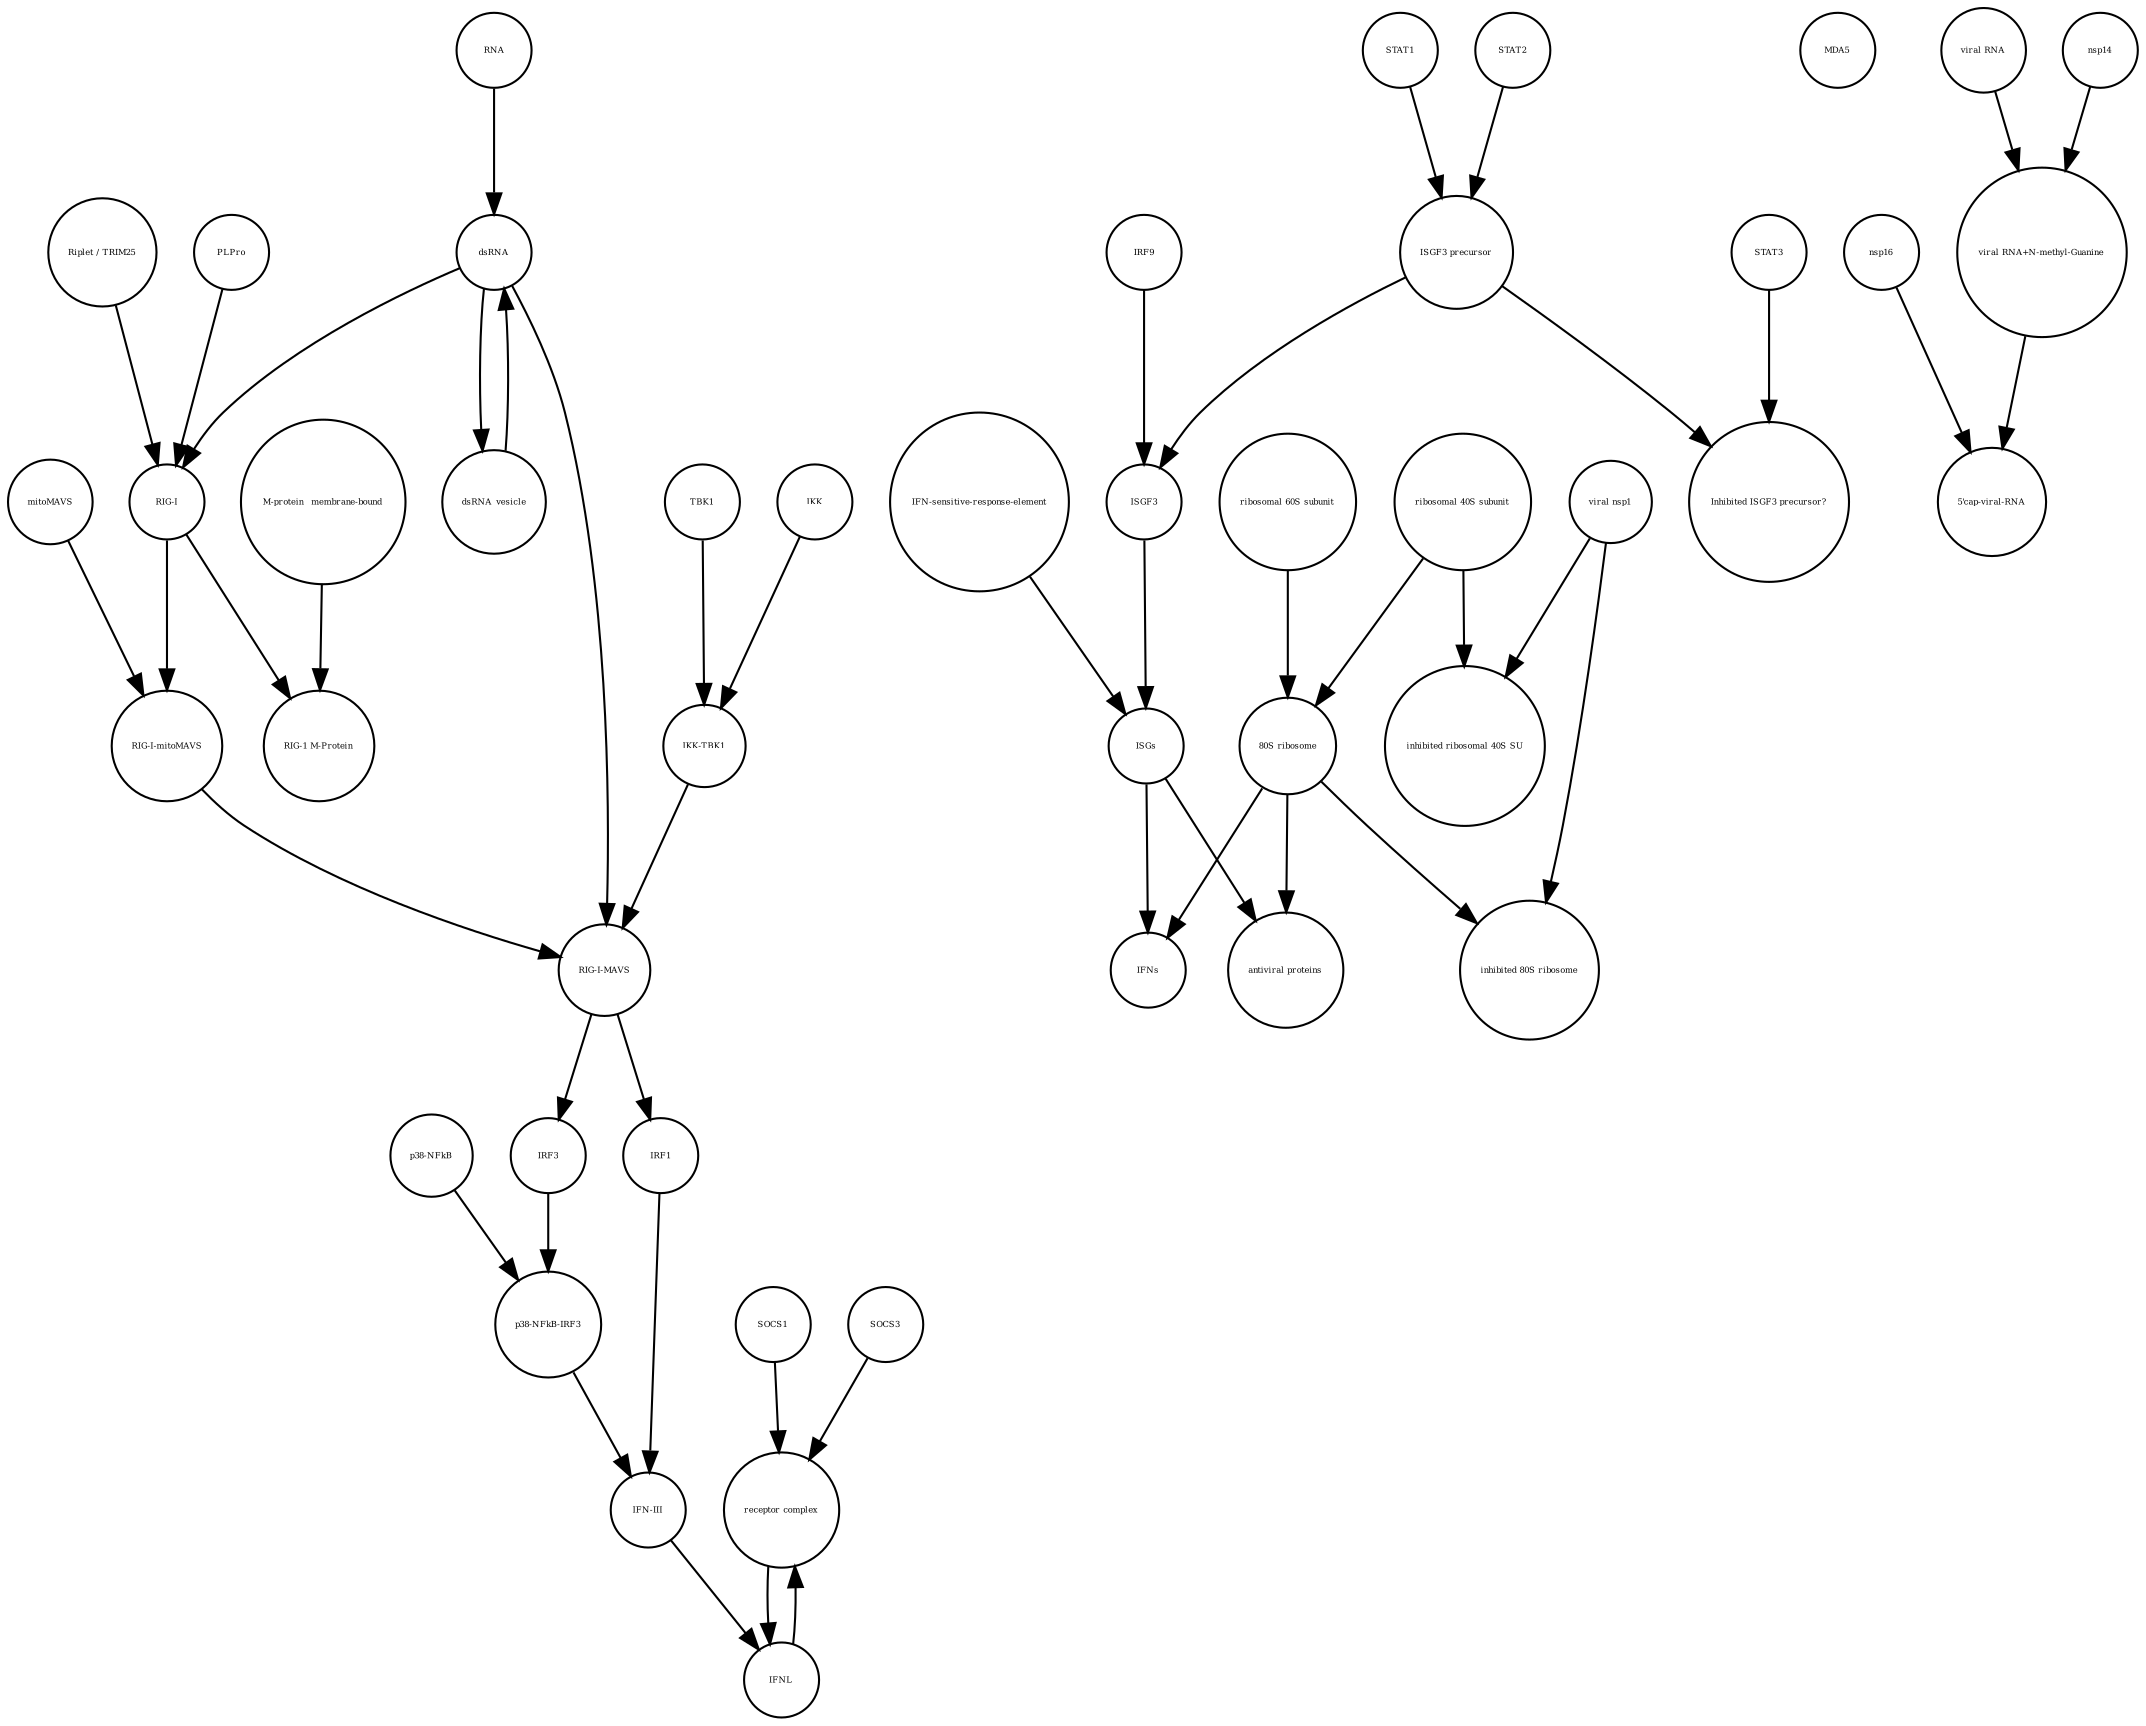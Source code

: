 strict digraph  {
"receptor complex" [annotation="", bipartite=0, cls=complex, fontsize=4, label="receptor complex", shape=circle];
SOCS1 [annotation="", bipartite=0, cls=macromolecule, fontsize=4, label=SOCS1, shape=circle];
dsRNA [annotation="", bipartite=0, cls="nucleic acid feature", fontsize=4, label=dsRNA, shape=circle];
"antiviral proteins" [annotation="", bipartite=0, cls=macromolecule, fontsize=4, label="antiviral proteins", shape=circle];
MDA5 [annotation="", bipartite=0, cls=macromolecule, fontsize=4, label=MDA5, shape=circle];
"IFN-sensitive-response-element" [annotation="", bipartite=0, cls="nucleic acid feature", fontsize=4, label="IFN-sensitive-response-element", shape=circle];
"viral RNA+N-methyl-Guanine" [annotation="", bipartite=0, cls="nucleic acid feature", fontsize=4, label="viral RNA+N-methyl-Guanine", shape=circle];
"p38-NFkB" [annotation="", bipartite=0, cls=complex, fontsize=4, label="p38-NFkB", shape=circle];
STAT1 [annotation="", bipartite=0, cls=macromolecule, fontsize=4, label=STAT1, shape=circle];
"inhibited 80S ribosome" [annotation="", bipartite=0, cls=complex, fontsize=4, label="inhibited 80S ribosome", shape=circle];
"viral RNA" [annotation="", bipartite=0, cls="nucleic acid feature", fontsize=4, label="viral RNA", shape=circle];
mitoMAVS [annotation="", bipartite=0, cls=macromolecule, fontsize=4, label=mitoMAVS, shape=circle];
IRF1 [annotation="", bipartite=0, cls=macromolecule, fontsize=4, label=IRF1, shape=circle];
"viral nsp1" [annotation="", bipartite=0, cls=macromolecule, fontsize=4, label="viral nsp1", shape=circle];
IRF3 [annotation="", bipartite=0, cls=macromolecule, fontsize=4, label=IRF3, shape=circle];
"Inhibited ISGF3 precursor?" [annotation="", bipartite=0, cls=complex, fontsize=4, label="Inhibited ISGF3 precursor?", shape=circle];
"ISGF3 precursor" [annotation="", bipartite=0, cls=complex, fontsize=4, label="ISGF3 precursor", shape=circle];
"Riplet / TRIM25" [annotation="", bipartite=0, cls=macromolecule, fontsize=4, label="Riplet / TRIM25", shape=circle];
STAT3 [annotation="", bipartite=0, cls=macromolecule, fontsize=4, label=STAT3, shape=circle];
ISGs [annotation="", bipartite=0, cls="nucleic acid feature", fontsize=4, label=ISGs, shape=circle];
"RIG-I-mitoMAVS" [annotation="", bipartite=0, cls=complex, fontsize=4, label="RIG-I-mitoMAVS", shape=circle];
SOCS3 [annotation="", bipartite=0, cls=macromolecule, fontsize=4, label=SOCS3, shape=circle];
"inhibited ribosomal 40S SU" [annotation="urn_miriam_doi_10.1101%2F2020.05.18.102467", bipartite=0, cls=complex, fontsize=4, label="inhibited ribosomal 40S SU", shape=circle];
"RIG-1 M-Protein" [annotation="", bipartite=0, cls=complex, fontsize=4, label="RIG-1 M-Protein", shape=circle];
PLPro [annotation="", bipartite=0, cls=macromolecule, fontsize=4, label=PLPro, shape=circle];
"ribosomal 40S subunit" [annotation="", bipartite=0, cls=complex, fontsize=4, label="ribosomal 40S subunit", shape=circle];
ISGF3 [annotation="", bipartite=0, cls=complex, fontsize=4, label=ISGF3, shape=circle];
"80S ribosome" [annotation="", bipartite=0, cls=complex, fontsize=4, label="80S ribosome", shape=circle];
"IFN-III" [annotation="", bipartite=0, cls=macromolecule, fontsize=4, label="IFN-III", shape=circle];
"RIG-I" [annotation="", bipartite=0, cls=macromolecule, fontsize=4, label="RIG-I", shape=circle];
dsRNA_vesicle [annotation="", bipartite=0, cls="nucleic acid feature", fontsize=4, label=dsRNA_vesicle, shape=circle];
"5'cap-viral-RNA" [annotation="", bipartite=0, cls="nucleic acid feature", fontsize=4, label="5'cap-viral-RNA", shape=circle];
nsp16 [annotation="", bipartite=0, cls=macromolecule, fontsize=4, label=nsp16, shape=circle];
TBK1 [annotation="", bipartite=0, cls=macromolecule, fontsize=4, label=TBK1, shape=circle];
STAT2 [annotation="", bipartite=0, cls=macromolecule, fontsize=4, label=STAT2, shape=circle];
IRF9 [annotation="", bipartite=0, cls=macromolecule, fontsize=4, label=IRF9, shape=circle];
IFNL [annotation="", bipartite=0, cls=macromolecule, fontsize=4, label=IFNL, shape=circle];
IKK [annotation="", bipartite=0, cls=macromolecule, fontsize=4, label=IKK, shape=circle];
"IKK-TBK1" [annotation="", bipartite=0, cls=complex, fontsize=4, label="IKK-TBK1", shape=circle];
RNA [annotation="", bipartite=0, cls="nucleic acid feature", fontsize=4, label=RNA, shape=circle];
"ribosomal 60S subunit" [annotation="", bipartite=0, cls=complex, fontsize=4, label="ribosomal 60S subunit", shape=circle];
"M-protein_ membrane-bound" [annotation="", bipartite=0, cls=macromolecule, fontsize=4, label="M-protein_ membrane-bound", shape=circle];
"RIG-I-MAVS" [annotation="", bipartite=0, cls=complex, fontsize=4, label="RIG-I-MAVS", shape=circle];
IFNs [annotation="", bipartite=0, cls=macromolecule, fontsize=4, label=IFNs, shape=circle];
"p38-NFkB-IRF3" [annotation="", bipartite=0, cls=complex, fontsize=4, label="p38-NFkB-IRF3", shape=circle];
nsp14 [annotation="", bipartite=0, cls=macromolecule, fontsize=4, label=nsp14, shape=circle];
"receptor complex" -> IFNL  [annotation="", interaction_type=production];
SOCS1 -> "receptor complex"  [annotation="", interaction_type=production];
dsRNA -> "RIG-I-MAVS"  [annotation="", interaction_type="necessary stimulation"];
dsRNA -> dsRNA_vesicle  [annotation="", interaction_type=production];
dsRNA -> "RIG-I"  [annotation="", interaction_type="necessary stimulation"];
"IFN-sensitive-response-element" -> ISGs  [annotation="", interaction_type=production];
"viral RNA+N-methyl-Guanine" -> "5'cap-viral-RNA"  [annotation="", interaction_type=production];
"p38-NFkB" -> "p38-NFkB-IRF3"  [annotation="", interaction_type=production];
STAT1 -> "ISGF3 precursor"  [annotation="", interaction_type=production];
"viral RNA" -> "viral RNA+N-methyl-Guanine"  [annotation="", interaction_type=production];
mitoMAVS -> "RIG-I-mitoMAVS"  [annotation="", interaction_type=production];
IRF1 -> "IFN-III"  [annotation="", interaction_type=stimulation];
"viral nsp1" -> "inhibited ribosomal 40S SU"  [annotation="", interaction_type=production];
"viral nsp1" -> "inhibited 80S ribosome"  [annotation="", interaction_type=production];
IRF3 -> "p38-NFkB-IRF3"  [annotation="", interaction_type=production];
"ISGF3 precursor" -> ISGF3  [annotation="", interaction_type=production];
"ISGF3 precursor" -> "Inhibited ISGF3 precursor?"  [annotation="", interaction_type=production];
"Riplet / TRIM25" -> "RIG-I"  [annotation="", interaction_type=catalysis];
STAT3 -> "Inhibited ISGF3 precursor?"  [annotation="", interaction_type=production];
ISGs -> "antiviral proteins"  [annotation="", interaction_type=production];
ISGs -> IFNs  [annotation="", interaction_type=production];
"RIG-I-mitoMAVS" -> "RIG-I-MAVS"  [annotation="", interaction_type=production];
SOCS3 -> "receptor complex"  [annotation="", interaction_type=production];
PLPro -> "RIG-I"  [annotation="", interaction_type=catalysis];
"ribosomal 40S subunit" -> "inhibited ribosomal 40S SU"  [annotation="", interaction_type=production];
"ribosomal 40S subunit" -> "80S ribosome"  [annotation="", interaction_type=production];
ISGF3 -> ISGs  [annotation="", interaction_type="necessary stimulation"];
"80S ribosome" -> "inhibited 80S ribosome"  [annotation="", interaction_type=production];
"80S ribosome" -> "antiviral proteins"  [annotation="", interaction_type=catalysis];
"80S ribosome" -> IFNs  [annotation="", interaction_type=catalysis];
"IFN-III" -> IFNL  [annotation="", interaction_type=production];
"RIG-I" -> "RIG-1 M-Protein"  [annotation="", interaction_type=production];
"RIG-I" -> "RIG-I-mitoMAVS"  [annotation="", interaction_type=production];
dsRNA_vesicle -> dsRNA  [annotation="", interaction_type=production];
nsp16 -> "5'cap-viral-RNA"  [annotation="urn_miriam_doi_10.1016%2Fj.chom.2020.05.008", interaction_type=catalysis];
TBK1 -> "IKK-TBK1"  [annotation="", interaction_type=production];
STAT2 -> "ISGF3 precursor"  [annotation="", interaction_type=production];
IRF9 -> ISGF3  [annotation="", interaction_type=production];
IFNL -> "receptor complex"  [annotation="", interaction_type=stimulation];
IKK -> "IKK-TBK1"  [annotation="", interaction_type=production];
"IKK-TBK1" -> "RIG-I-MAVS"  [annotation="", interaction_type=production];
RNA -> dsRNA  [annotation="", interaction_type=production];
"ribosomal 60S subunit" -> "80S ribosome"  [annotation="", interaction_type=production];
"M-protein_ membrane-bound" -> "RIG-1 M-Protein"  [annotation="", interaction_type=production];
"RIG-I-MAVS" -> IRF1  [annotation="", interaction_type=catalysis];
"RIG-I-MAVS" -> IRF3  [annotation="", interaction_type=stimulation];
"p38-NFkB-IRF3" -> "IFN-III"  [annotation="", interaction_type=stimulation];
nsp14 -> "viral RNA+N-methyl-Guanine"  [annotation="", interaction_type=catalysis];
}
